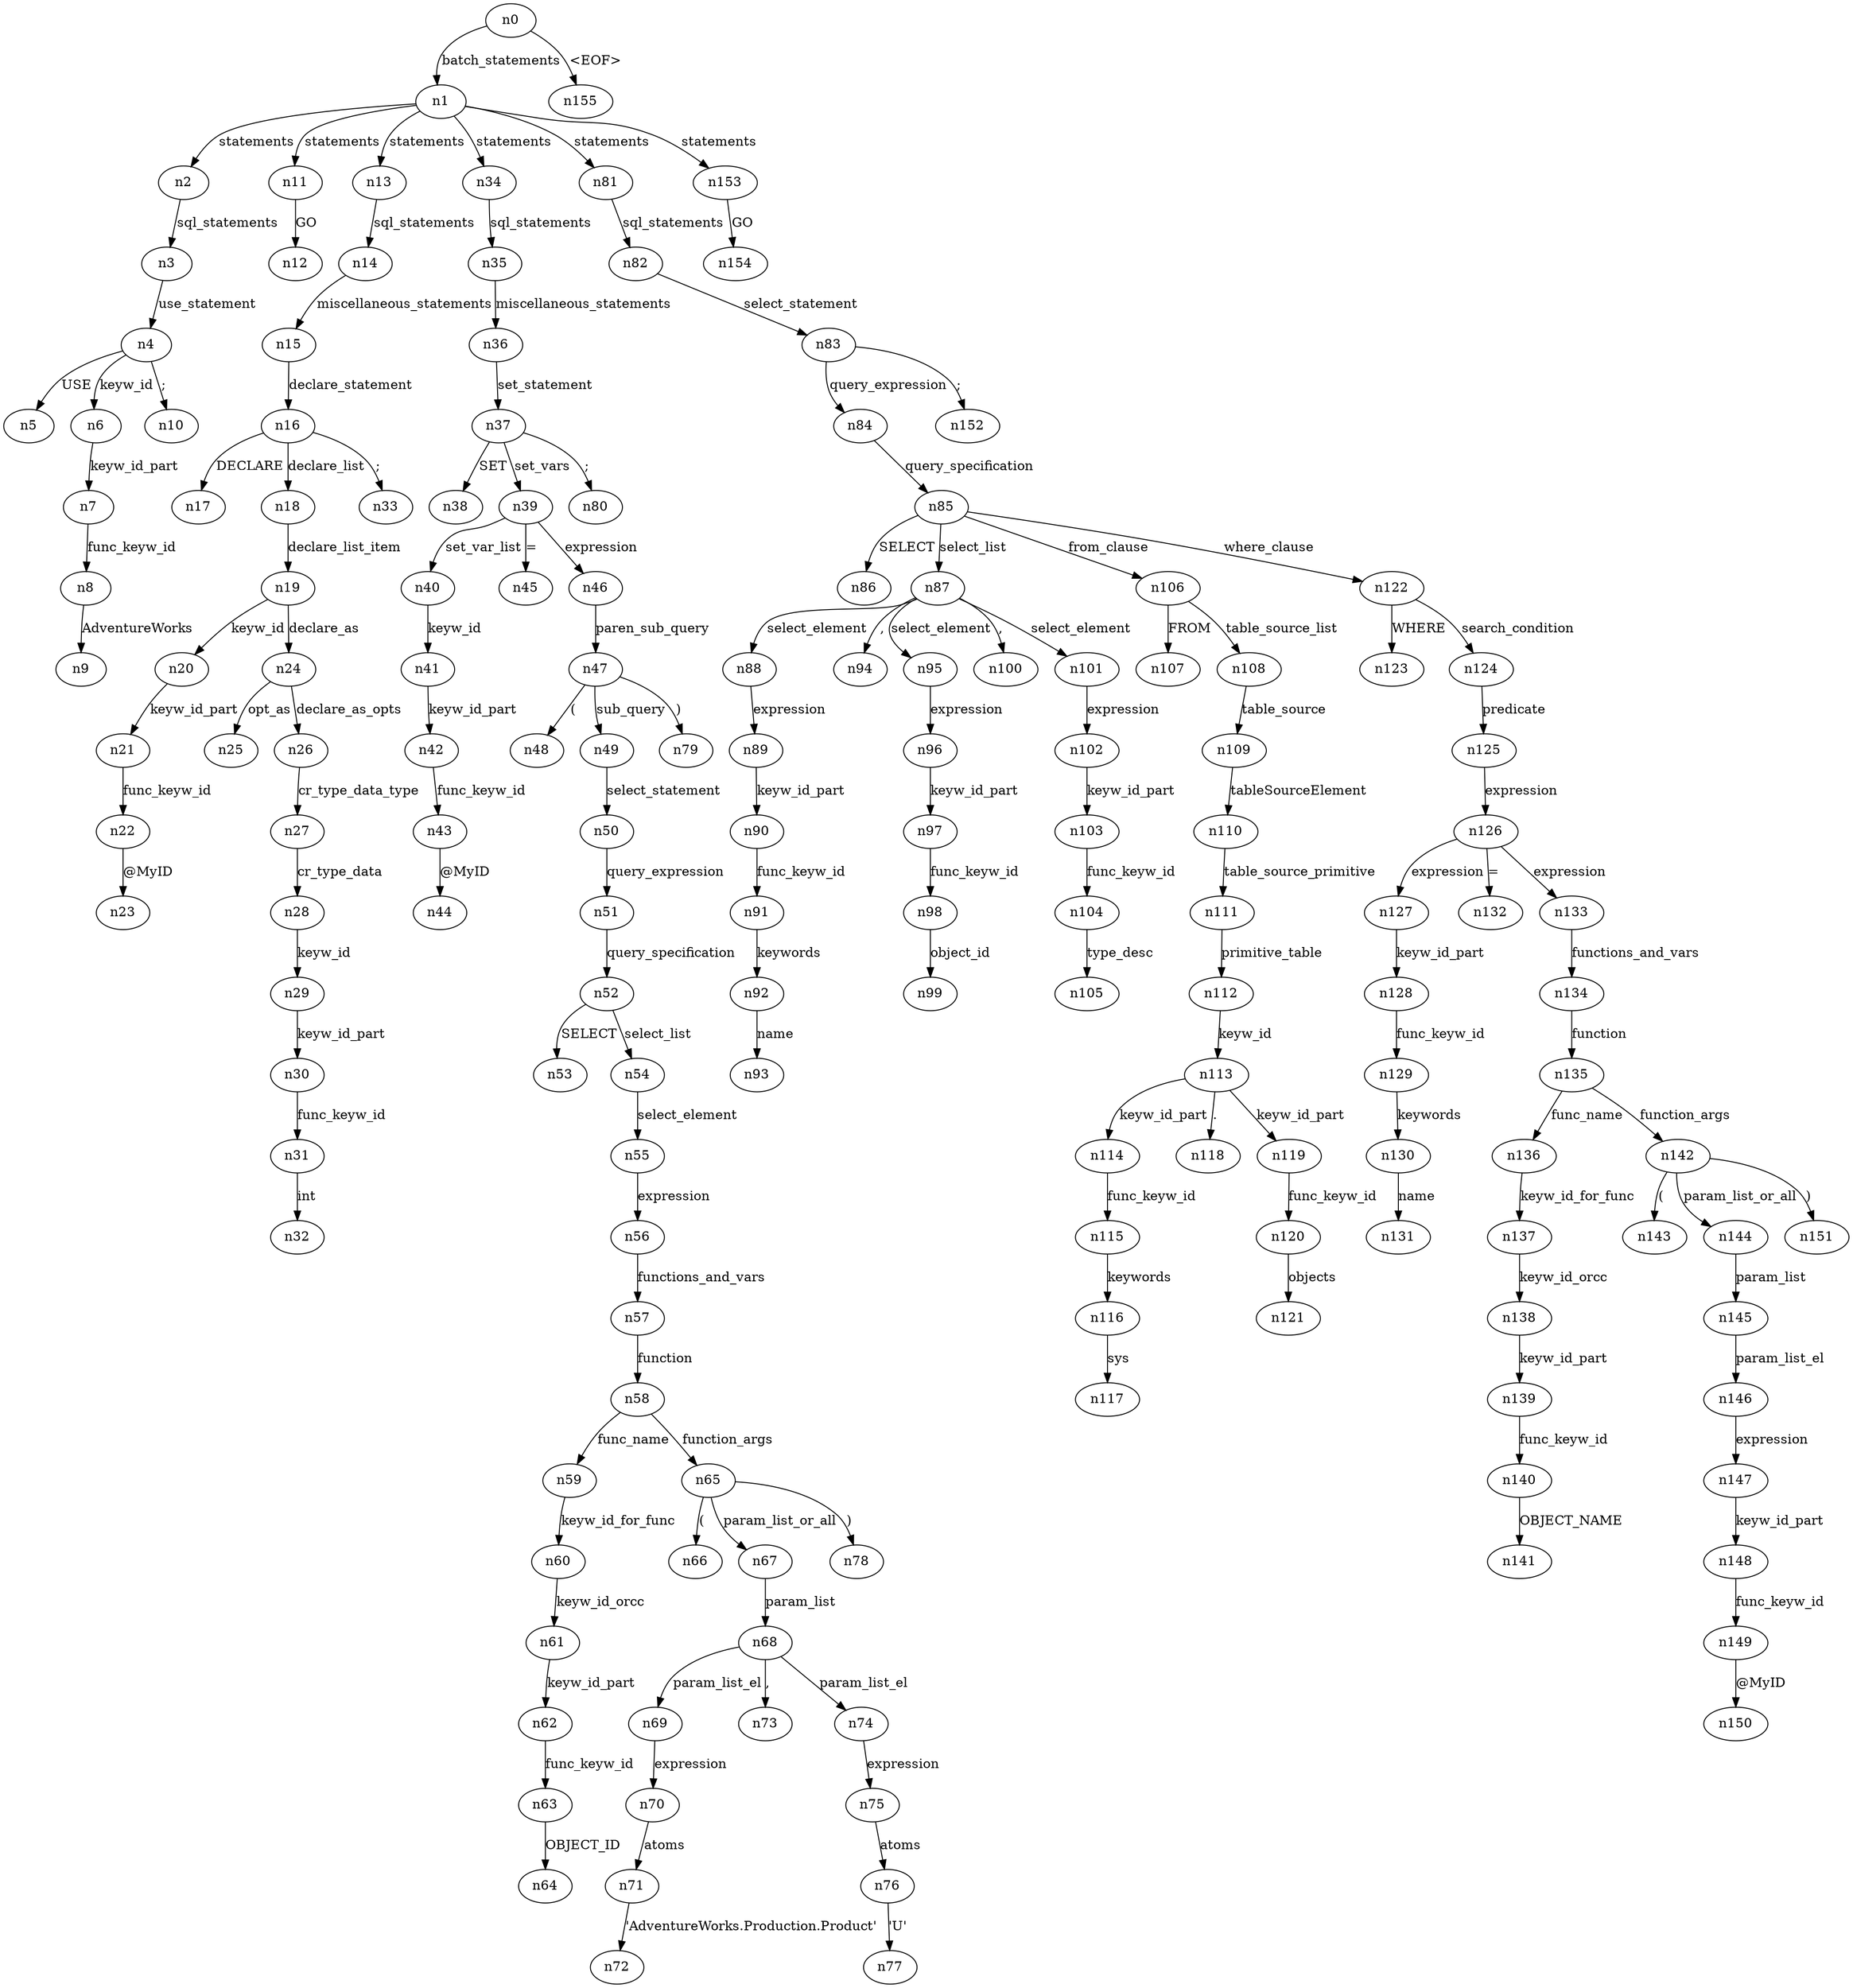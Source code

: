 digraph ParseTree {
  n0 -> n1 [label="batch_statements"];
  n1 -> n2 [label="statements"];
  n2 -> n3 [label="sql_statements"];
  n3 -> n4 [label="use_statement"];
  n4 -> n5 [label="USE"];
  n4 -> n6 [label="keyw_id"];
  n6 -> n7 [label="keyw_id_part"];
  n7 -> n8 [label="func_keyw_id"];
  n8 -> n9 [label="AdventureWorks"];
  n4 -> n10 [label=";"];
  n1 -> n11 [label="statements"];
  n11 -> n12 [label="GO"];
  n1 -> n13 [label="statements"];
  n13 -> n14 [label="sql_statements"];
  n14 -> n15 [label="miscellaneous_statements"];
  n15 -> n16 [label="declare_statement"];
  n16 -> n17 [label="DECLARE"];
  n16 -> n18 [label="declare_list"];
  n18 -> n19 [label="declare_list_item"];
  n19 -> n20 [label="keyw_id"];
  n20 -> n21 [label="keyw_id_part"];
  n21 -> n22 [label="func_keyw_id"];
  n22 -> n23 [label="@MyID"];
  n19 -> n24 [label="declare_as"];
  n24 -> n25 [label="opt_as"];
  n24 -> n26 [label="declare_as_opts"];
  n26 -> n27 [label="cr_type_data_type"];
  n27 -> n28 [label="cr_type_data"];
  n28 -> n29 [label="keyw_id"];
  n29 -> n30 [label="keyw_id_part"];
  n30 -> n31 [label="func_keyw_id"];
  n31 -> n32 [label="int"];
  n16 -> n33 [label=";"];
  n1 -> n34 [label="statements"];
  n34 -> n35 [label="sql_statements"];
  n35 -> n36 [label="miscellaneous_statements"];
  n36 -> n37 [label="set_statement"];
  n37 -> n38 [label="SET"];
  n37 -> n39 [label="set_vars"];
  n39 -> n40 [label="set_var_list"];
  n40 -> n41 [label="keyw_id"];
  n41 -> n42 [label="keyw_id_part"];
  n42 -> n43 [label="func_keyw_id"];
  n43 -> n44 [label="@MyID"];
  n39 -> n45 [label="="];
  n39 -> n46 [label="expression"];
  n46 -> n47 [label="paren_sub_query"];
  n47 -> n48 [label="("];
  n47 -> n49 [label="sub_query"];
  n49 -> n50 [label="select_statement"];
  n50 -> n51 [label="query_expression"];
  n51 -> n52 [label="query_specification"];
  n52 -> n53 [label="SELECT"];
  n52 -> n54 [label="select_list"];
  n54 -> n55 [label="select_element"];
  n55 -> n56 [label="expression"];
  n56 -> n57 [label="functions_and_vars"];
  n57 -> n58 [label="function"];
  n58 -> n59 [label="func_name"];
  n59 -> n60 [label="keyw_id_for_func"];
  n60 -> n61 [label="keyw_id_orcc"];
  n61 -> n62 [label="keyw_id_part"];
  n62 -> n63 [label="func_keyw_id"];
  n63 -> n64 [label="OBJECT_ID"];
  n58 -> n65 [label="function_args"];
  n65 -> n66 [label="("];
  n65 -> n67 [label="param_list_or_all"];
  n67 -> n68 [label="param_list"];
  n68 -> n69 [label="param_list_el"];
  n69 -> n70 [label="expression"];
  n70 -> n71 [label="atoms"];
  n71 -> n72 [label="'AdventureWorks.Production.Product'"];
  n68 -> n73 [label=","];
  n68 -> n74 [label="param_list_el"];
  n74 -> n75 [label="expression"];
  n75 -> n76 [label="atoms"];
  n76 -> n77 [label="'U'"];
  n65 -> n78 [label=")"];
  n47 -> n79 [label=")"];
  n37 -> n80 [label=";"];
  n1 -> n81 [label="statements"];
  n81 -> n82 [label="sql_statements"];
  n82 -> n83 [label="select_statement"];
  n83 -> n84 [label="query_expression"];
  n84 -> n85 [label="query_specification"];
  n85 -> n86 [label="SELECT"];
  n85 -> n87 [label="select_list"];
  n87 -> n88 [label="select_element"];
  n88 -> n89 [label="expression"];
  n89 -> n90 [label="keyw_id_part"];
  n90 -> n91 [label="func_keyw_id"];
  n91 -> n92 [label="keywords"];
  n92 -> n93 [label="name"];
  n87 -> n94 [label=","];
  n87 -> n95 [label="select_element"];
  n95 -> n96 [label="expression"];
  n96 -> n97 [label="keyw_id_part"];
  n97 -> n98 [label="func_keyw_id"];
  n98 -> n99 [label="object_id"];
  n87 -> n100 [label=","];
  n87 -> n101 [label="select_element"];
  n101 -> n102 [label="expression"];
  n102 -> n103 [label="keyw_id_part"];
  n103 -> n104 [label="func_keyw_id"];
  n104 -> n105 [label="type_desc"];
  n85 -> n106 [label="from_clause"];
  n106 -> n107 [label="FROM"];
  n106 -> n108 [label="table_source_list"];
  n108 -> n109 [label="table_source"];
  n109 -> n110 [label="tableSourceElement"];
  n110 -> n111 [label="table_source_primitive"];
  n111 -> n112 [label="primitive_table"];
  n112 -> n113 [label="keyw_id"];
  n113 -> n114 [label="keyw_id_part"];
  n114 -> n115 [label="func_keyw_id"];
  n115 -> n116 [label="keywords"];
  n116 -> n117 [label="sys"];
  n113 -> n118 [label="."];
  n113 -> n119 [label="keyw_id_part"];
  n119 -> n120 [label="func_keyw_id"];
  n120 -> n121 [label="objects"];
  n85 -> n122 [label="where_clause"];
  n122 -> n123 [label="WHERE"];
  n122 -> n124 [label="search_condition"];
  n124 -> n125 [label="predicate"];
  n125 -> n126 [label="expression"];
  n126 -> n127 [label="expression"];
  n127 -> n128 [label="keyw_id_part"];
  n128 -> n129 [label="func_keyw_id"];
  n129 -> n130 [label="keywords"];
  n130 -> n131 [label="name"];
  n126 -> n132 [label="="];
  n126 -> n133 [label="expression"];
  n133 -> n134 [label="functions_and_vars"];
  n134 -> n135 [label="function"];
  n135 -> n136 [label="func_name"];
  n136 -> n137 [label="keyw_id_for_func"];
  n137 -> n138 [label="keyw_id_orcc"];
  n138 -> n139 [label="keyw_id_part"];
  n139 -> n140 [label="func_keyw_id"];
  n140 -> n141 [label="OBJECT_NAME"];
  n135 -> n142 [label="function_args"];
  n142 -> n143 [label="("];
  n142 -> n144 [label="param_list_or_all"];
  n144 -> n145 [label="param_list"];
  n145 -> n146 [label="param_list_el"];
  n146 -> n147 [label="expression"];
  n147 -> n148 [label="keyw_id_part"];
  n148 -> n149 [label="func_keyw_id"];
  n149 -> n150 [label="@MyID"];
  n142 -> n151 [label=")"];
  n83 -> n152 [label=";"];
  n1 -> n153 [label="statements"];
  n153 -> n154 [label="GO"];
  n0 -> n155 [label="<EOF>"];
}